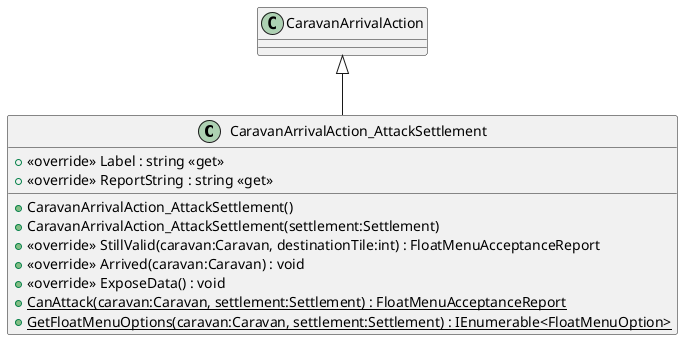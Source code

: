 @startuml
class CaravanArrivalAction_AttackSettlement {
    + <<override>> Label : string <<get>>
    + <<override>> ReportString : string <<get>>
    + CaravanArrivalAction_AttackSettlement()
    + CaravanArrivalAction_AttackSettlement(settlement:Settlement)
    + <<override>> StillValid(caravan:Caravan, destinationTile:int) : FloatMenuAcceptanceReport
    + <<override>> Arrived(caravan:Caravan) : void
    + <<override>> ExposeData() : void
    + {static} CanAttack(caravan:Caravan, settlement:Settlement) : FloatMenuAcceptanceReport
    + {static} GetFloatMenuOptions(caravan:Caravan, settlement:Settlement) : IEnumerable<FloatMenuOption>
}
CaravanArrivalAction <|-- CaravanArrivalAction_AttackSettlement
@enduml
